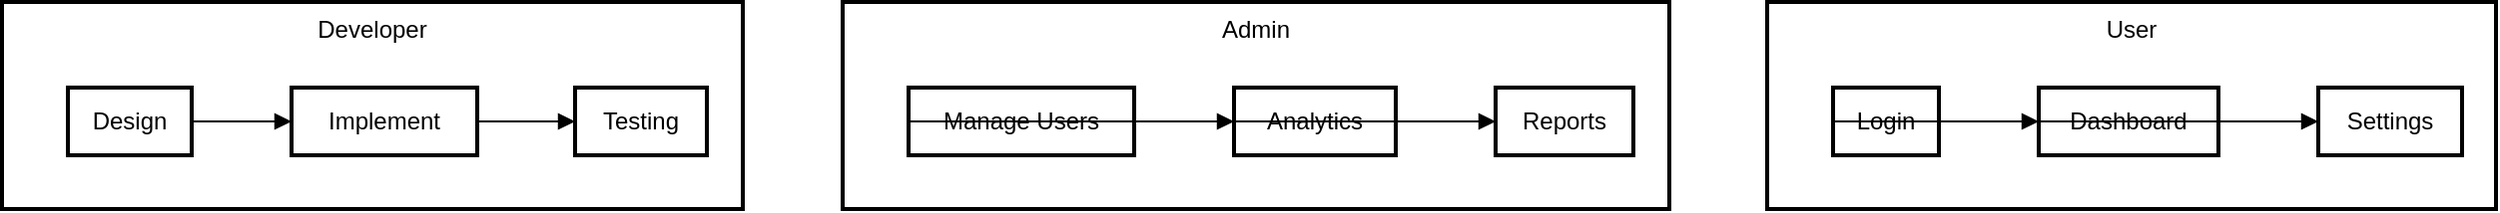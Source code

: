 <mxfile version="24.5.4" type="github">
  <diagram name="Seite-1" id="mKhEKNUctdOh7DiGdTah">
    <mxGraphModel>
      <root>
        <mxCell id="0" />
        <mxCell id="1" parent="0" />
        <mxCell id="2" value="Developer" style="whiteSpace=wrap;strokeWidth=2;verticalAlign=top;" vertex="1" parent="1">
          <mxGeometry width="371" height="104" as="geometry" />
        </mxCell>
        <mxCell id="3" value="Implement" style="whiteSpace=wrap;strokeWidth=2;" vertex="1" parent="2">
          <mxGeometry x="145" y="43" width="93" height="34" as="geometry" />
        </mxCell>
        <mxCell id="4" value="Design" style="whiteSpace=wrap;strokeWidth=2;" vertex="1" parent="2">
          <mxGeometry x="33" y="43" width="62" height="34" as="geometry" />
        </mxCell>
        <mxCell id="5" value="Testing" style="whiteSpace=wrap;strokeWidth=2;" vertex="1" parent="2">
          <mxGeometry x="287" y="43" width="66" height="34" as="geometry" />
        </mxCell>
        <mxCell id="6" value="" style="curved=1;startArrow=none;endArrow=block;exitX=0.99;exitY=0.5;entryX=0;entryY=0.5;" edge="1" parent="2" source="4" target="3">
          <mxGeometry relative="1" as="geometry">
            <Array as="points" />
          </mxGeometry>
        </mxCell>
        <mxCell id="7" value="" style="curved=1;startArrow=none;endArrow=block;exitX=0.99;exitY=0.5;entryX=0.01;entryY=0.5;" edge="1" parent="2" source="3" target="5">
          <mxGeometry relative="1" as="geometry">
            <Array as="points" />
          </mxGeometry>
        </mxCell>
        <mxCell id="8" value="Admin" style="whiteSpace=wrap;strokeWidth=2;verticalAlign=top;" vertex="1" parent="1">
          <mxGeometry x="421" width="414" height="104" as="geometry" />
        </mxCell>
        <mxCell id="9" value="Analytics" style="whiteSpace=wrap;strokeWidth=2;" vertex="1" parent="8">
          <mxGeometry x="196" y="43" width="81" height="34" as="geometry" />
        </mxCell>
        <mxCell id="10" value="Manage Users" style="whiteSpace=wrap;strokeWidth=2;" vertex="1" parent="8">
          <mxGeometry x="33" y="43" width="113" height="34" as="geometry" />
        </mxCell>
        <mxCell id="11" value="Reports" style="whiteSpace=wrap;strokeWidth=2;" vertex="1" parent="8">
          <mxGeometry x="327" y="43" width="69" height="34" as="geometry" />
        </mxCell>
        <mxCell id="12" value="" style="curved=1;startArrow=none;endArrow=block;exitX=-2.72;exitY=0.5;entryX=-5.19;entryY=0.5;" edge="1" parent="8" source="10" target="9">
          <mxGeometry relative="1" as="geometry">
            <Array as="points" />
          </mxGeometry>
        </mxCell>
        <mxCell id="13" value="" style="curved=1;startArrow=none;endArrow=block;exitX=-4.19;exitY=0.5;entryX=-6.1;entryY=0.5;" edge="1" parent="8" source="9" target="11">
          <mxGeometry relative="1" as="geometry">
            <Array as="points" />
          </mxGeometry>
        </mxCell>
        <mxCell id="14" value="User" style="whiteSpace=wrap;strokeWidth=2;verticalAlign=top;" vertex="1" parent="1">
          <mxGeometry x="884" width="365" height="104" as="geometry" />
        </mxCell>
        <mxCell id="15" value="Dashboard" style="whiteSpace=wrap;strokeWidth=2;" vertex="1" parent="14">
          <mxGeometry x="136" y="43" width="90" height="34" as="geometry" />
        </mxCell>
        <mxCell id="16" value="Login" style="whiteSpace=wrap;strokeWidth=2;" vertex="1" parent="14">
          <mxGeometry x="33" y="43" width="53" height="34" as="geometry" />
        </mxCell>
        <mxCell id="17" value="Settings" style="whiteSpace=wrap;strokeWidth=2;" vertex="1" parent="14">
          <mxGeometry x="276" y="43" width="72" height="34" as="geometry" />
        </mxCell>
        <mxCell id="18" value="" style="curved=1;startArrow=none;endArrow=block;exitX=-15.67;exitY=0.5;entryX=-9.82;entryY=0.5;" edge="1" parent="14" source="16" target="15">
          <mxGeometry relative="1" as="geometry">
            <Array as="points" />
          </mxGeometry>
        </mxCell>
        <mxCell id="19" value="" style="curved=1;startArrow=none;endArrow=block;exitX=-8.82;exitY=0.5;entryX=-12.28;entryY=0.5;" edge="1" parent="14" source="15" target="17">
          <mxGeometry relative="1" as="geometry">
            <Array as="points" />
          </mxGeometry>
        </mxCell>
      </root>
    </mxGraphModel>
  </diagram>
</mxfile>
